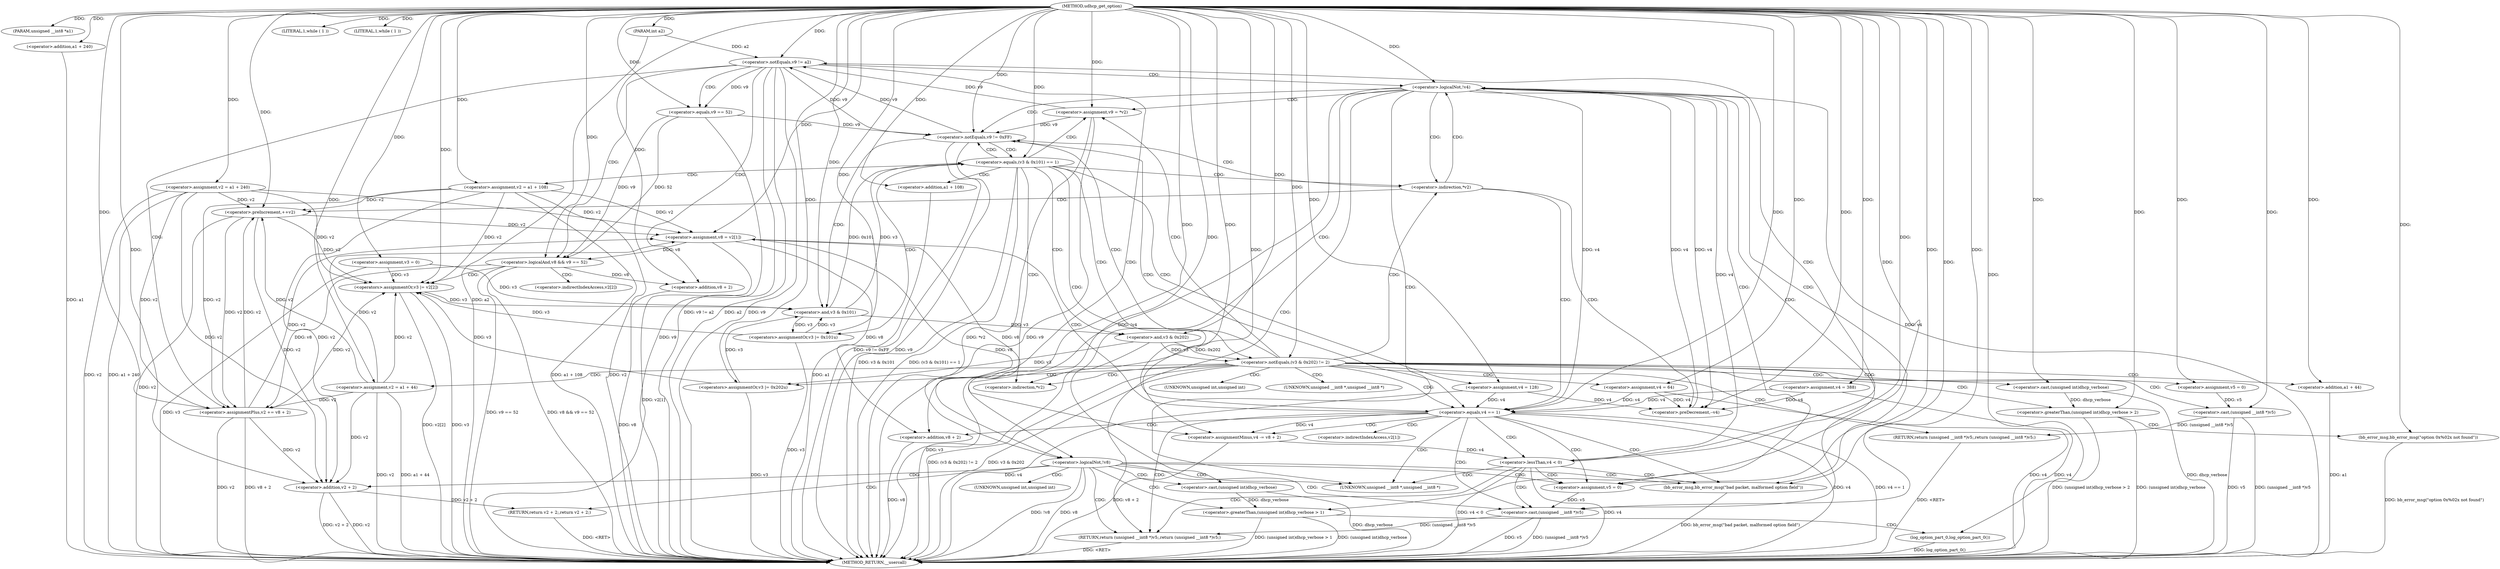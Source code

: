 digraph udhcp_get_option {  
"1000107" [label = "(METHOD,udhcp_get_option)" ]
"1000276" [label = "(METHOD_RETURN,__usercall)" ]
"1000108" [label = "(PARAM,unsigned __int8 *a1)" ]
"1000109" [label = "(PARAM,int a2)" ]
"1000117" [label = "(<operator>.assignment,v2 = a1 + 240)" ]
"1000119" [label = "(<operator>.addition,a1 + 240)" ]
"1000122" [label = "(<operator>.assignment,v3 = 0)" ]
"1000125" [label = "(<operator>.assignment,v4 = 388)" ]
"1000129" [label = "(LITERAL,1,while ( 1 ))" ]
"1000132" [label = "(LITERAL,1,while ( 1 ))" ]
"1000134" [label = "(<operator>.assignment,v9 = *v2)" ]
"1000142" [label = "(<operator>.preDecrement,--v4)" ]
"1000144" [label = "(<operator>.preIncrement,++v2)" ]
"1000148" [label = "(<operator>.logicalNot,!v4)" ]
"1000152" [label = "(<operator>.notEquals,v9 != 0xFF)" ]
"1000157" [label = "(<operator>.equals,(v3 & 0x101) == 1)" ]
"1000158" [label = "(<operator>.and,v3 & 0x101)" ]
"1000163" [label = "(<operators>.assignmentOr,v3 |= 0x101u)" ]
"1000166" [label = "(<operator>.assignment,v2 = a1 + 108)" ]
"1000168" [label = "(<operator>.addition,a1 + 108)" ]
"1000171" [label = "(<operator>.assignment,v4 = 128)" ]
"1000177" [label = "(<operator>.notEquals,(v3 & 0x202) != 2)" ]
"1000178" [label = "(<operator>.and,v3 & 0x202)" ]
"1000183" [label = "(<operator>.assignment,v5 = 0)" ]
"1000187" [label = "(<operator>.greaterThan,(unsigned int)dhcp_verbose > 2)" ]
"1000188" [label = "(<operator>.cast,(unsigned int)dhcp_verbose)" ]
"1000192" [label = "(bb_error_msg,bb_error_msg(\"option 0x%02x not found\"))" ]
"1000194" [label = "(RETURN,return (unsigned __int8 *)v5;,return (unsigned __int8 *)v5;)" ]
"1000195" [label = "(<operator>.cast,(unsigned __int8 *)v5)" ]
"1000198" [label = "(<operators>.assignmentOr,v3 |= 0x202u)" ]
"1000201" [label = "(<operator>.assignment,v2 = a1 + 44)" ]
"1000203" [label = "(<operator>.addition,a1 + 44)" ]
"1000206" [label = "(<operator>.assignment,v4 = 64)" ]
"1000210" [label = "(<operator>.equals,v4 == 1)" ]
"1000214" [label = "(<operator>.assignment,v8 = v2[1])" ]
"1000219" [label = "(<operator>.assignmentMinus,v4 -= v8 + 2)" ]
"1000221" [label = "(<operator>.addition,v8 + 2)" ]
"1000225" [label = "(<operator>.lessThan,v4 < 0)" ]
"1000230" [label = "(<operator>.notEquals,v9 != a2)" ]
"1000235" [label = "(<operator>.logicalAnd,v8 && v9 == 52)" ]
"1000237" [label = "(<operator>.equals,v9 == 52)" ]
"1000240" [label = "(<operators>.assignmentOr,v3 |= v2[2])" ]
"1000245" [label = "(<operator>.assignmentPlus,v2 += v8 + 2)" ]
"1000247" [label = "(<operator>.addition,v8 + 2)" ]
"1000252" [label = "(<operator>.logicalNot,!v8)" ]
"1000256" [label = "(<operator>.assignment,v5 = 0)" ]
"1000259" [label = "(bb_error_msg,bb_error_msg(\"bad packet, malformed option field\"))" ]
"1000261" [label = "(RETURN,return (unsigned __int8 *)v5;,return (unsigned __int8 *)v5;)" ]
"1000262" [label = "(<operator>.cast,(unsigned __int8 *)v5)" ]
"1000266" [label = "(<operator>.greaterThan,(unsigned int)dhcp_verbose > 1)" ]
"1000267" [label = "(<operator>.cast,(unsigned int)dhcp_verbose)" ]
"1000271" [label = "(log_option_part_0,log_option_part_0())" ]
"1000272" [label = "(RETURN,return v2 + 2;,return v2 + 2;)" ]
"1000273" [label = "(<operator>.addition,v2 + 2)" ]
"1000136" [label = "(<operator>.indirection,*v2)" ]
"1000139" [label = "(<operator>.indirection,*v2)" ]
"1000189" [label = "(UNKNOWN,unsigned int,unsigned int)" ]
"1000196" [label = "(UNKNOWN,unsigned __int8 *,unsigned __int8 *)" ]
"1000216" [label = "(<operator>.indirectIndexAccess,v2[1])" ]
"1000242" [label = "(<operator>.indirectIndexAccess,v2[2])" ]
"1000263" [label = "(UNKNOWN,unsigned __int8 *,unsigned __int8 *)" ]
"1000268" [label = "(UNKNOWN,unsigned int,unsigned int)" ]
  "1000267" -> "1000276"  [ label = "DDG: dhcp_verbose"] 
  "1000148" -> "1000276"  [ label = "DDG: v4"] 
  "1000195" -> "1000276"  [ label = "DDG: (unsigned __int8 *)v5"] 
  "1000163" -> "1000276"  [ label = "DDG: v3"] 
  "1000166" -> "1000276"  [ label = "DDG: v2"] 
  "1000134" -> "1000276"  [ label = "DDG: *v2"] 
  "1000266" -> "1000276"  [ label = "DDG: (unsigned int)dhcp_verbose"] 
  "1000198" -> "1000276"  [ label = "DDG: v3"] 
  "1000201" -> "1000276"  [ label = "DDG: a1 + 44"] 
  "1000119" -> "1000276"  [ label = "DDG: a1"] 
  "1000109" -> "1000276"  [ label = "DDG: a2"] 
  "1000259" -> "1000276"  [ label = "DDG: bb_error_msg(\"bad packet, malformed option field\")"] 
  "1000117" -> "1000276"  [ label = "DDG: v2"] 
  "1000177" -> "1000276"  [ label = "DDG: v3 & 0x202"] 
  "1000230" -> "1000276"  [ label = "DDG: v9 != a2"] 
  "1000210" -> "1000276"  [ label = "DDG: v4"] 
  "1000245" -> "1000276"  [ label = "DDG: v2"] 
  "1000157" -> "1000276"  [ label = "DDG: (v3 & 0x101) == 1"] 
  "1000219" -> "1000276"  [ label = "DDG: v8 + 2"] 
  "1000152" -> "1000276"  [ label = "DDG: v9 != 0xFF"] 
  "1000273" -> "1000276"  [ label = "DDG: v2"] 
  "1000117" -> "1000276"  [ label = "DDG: a1 + 240"] 
  "1000266" -> "1000276"  [ label = "DDG: (unsigned int)dhcp_verbose > 1"] 
  "1000152" -> "1000276"  [ label = "DDG: v9"] 
  "1000225" -> "1000276"  [ label = "DDG: v4"] 
  "1000240" -> "1000276"  [ label = "DDG: v3"] 
  "1000203" -> "1000276"  [ label = "DDG: a1"] 
  "1000148" -> "1000276"  [ label = "DDG: !v4"] 
  "1000252" -> "1000276"  [ label = "DDG: v8"] 
  "1000157" -> "1000276"  [ label = "DDG: v3 & 0x101"] 
  "1000245" -> "1000276"  [ label = "DDG: v8 + 2"] 
  "1000188" -> "1000276"  [ label = "DDG: dhcp_verbose"] 
  "1000235" -> "1000276"  [ label = "DDG: v9 == 52"] 
  "1000271" -> "1000276"  [ label = "DDG: log_option_part_0()"] 
  "1000230" -> "1000276"  [ label = "DDG: a2"] 
  "1000206" -> "1000276"  [ label = "DDG: v4"] 
  "1000221" -> "1000276"  [ label = "DDG: v8"] 
  "1000247" -> "1000276"  [ label = "DDG: v8"] 
  "1000252" -> "1000276"  [ label = "DDG: !v8"] 
  "1000225" -> "1000276"  [ label = "DDG: v4 < 0"] 
  "1000230" -> "1000276"  [ label = "DDG: v9"] 
  "1000187" -> "1000276"  [ label = "DDG: (unsigned int)dhcp_verbose"] 
  "1000134" -> "1000276"  [ label = "DDG: v9"] 
  "1000125" -> "1000276"  [ label = "DDG: v4"] 
  "1000192" -> "1000276"  [ label = "DDG: bb_error_msg(\"option 0x%02x not found\")"] 
  "1000187" -> "1000276"  [ label = "DDG: (unsigned int)dhcp_verbose > 2"] 
  "1000273" -> "1000276"  [ label = "DDG: v2 + 2"] 
  "1000177" -> "1000276"  [ label = "DDG: (v3 & 0x202) != 2"] 
  "1000240" -> "1000276"  [ label = "DDG: v2[2]"] 
  "1000178" -> "1000276"  [ label = "DDG: v3"] 
  "1000168" -> "1000276"  [ label = "DDG: a1"] 
  "1000262" -> "1000276"  [ label = "DDG: v5"] 
  "1000144" -> "1000276"  [ label = "DDG: v2"] 
  "1000214" -> "1000276"  [ label = "DDG: v2[1]"] 
  "1000210" -> "1000276"  [ label = "DDG: v4 == 1"] 
  "1000237" -> "1000276"  [ label = "DDG: v9"] 
  "1000262" -> "1000276"  [ label = "DDG: (unsigned __int8 *)v5"] 
  "1000171" -> "1000276"  [ label = "DDG: v4"] 
  "1000201" -> "1000276"  [ label = "DDG: v2"] 
  "1000195" -> "1000276"  [ label = "DDG: v5"] 
  "1000122" -> "1000276"  [ label = "DDG: v3"] 
  "1000166" -> "1000276"  [ label = "DDG: a1 + 108"] 
  "1000235" -> "1000276"  [ label = "DDG: v8 && v9 == 52"] 
  "1000261" -> "1000276"  [ label = "DDG: <RET>"] 
  "1000272" -> "1000276"  [ label = "DDG: <RET>"] 
  "1000194" -> "1000276"  [ label = "DDG: <RET>"] 
  "1000107" -> "1000108"  [ label = "DDG: "] 
  "1000107" -> "1000109"  [ label = "DDG: "] 
  "1000107" -> "1000117"  [ label = "DDG: "] 
  "1000107" -> "1000119"  [ label = "DDG: "] 
  "1000107" -> "1000122"  [ label = "DDG: "] 
  "1000107" -> "1000125"  [ label = "DDG: "] 
  "1000107" -> "1000129"  [ label = "DDG: "] 
  "1000107" -> "1000132"  [ label = "DDG: "] 
  "1000107" -> "1000134"  [ label = "DDG: "] 
  "1000148" -> "1000142"  [ label = "DDG: v4"] 
  "1000206" -> "1000142"  [ label = "DDG: v4"] 
  "1000125" -> "1000142"  [ label = "DDG: v4"] 
  "1000171" -> "1000142"  [ label = "DDG: v4"] 
  "1000107" -> "1000142"  [ label = "DDG: "] 
  "1000166" -> "1000144"  [ label = "DDG: v2"] 
  "1000117" -> "1000144"  [ label = "DDG: v2"] 
  "1000245" -> "1000144"  [ label = "DDG: v2"] 
  "1000201" -> "1000144"  [ label = "DDG: v2"] 
  "1000107" -> "1000144"  [ label = "DDG: "] 
  "1000142" -> "1000148"  [ label = "DDG: v4"] 
  "1000225" -> "1000148"  [ label = "DDG: v4"] 
  "1000107" -> "1000148"  [ label = "DDG: "] 
  "1000230" -> "1000152"  [ label = "DDG: v9"] 
  "1000134" -> "1000152"  [ label = "DDG: v9"] 
  "1000237" -> "1000152"  [ label = "DDG: v9"] 
  "1000107" -> "1000152"  [ label = "DDG: "] 
  "1000158" -> "1000157"  [ label = "DDG: v3"] 
  "1000158" -> "1000157"  [ label = "DDG: 0x101"] 
  "1000163" -> "1000158"  [ label = "DDG: v3"] 
  "1000198" -> "1000158"  [ label = "DDG: v3"] 
  "1000240" -> "1000158"  [ label = "DDG: v3"] 
  "1000122" -> "1000158"  [ label = "DDG: v3"] 
  "1000107" -> "1000158"  [ label = "DDG: "] 
  "1000107" -> "1000157"  [ label = "DDG: "] 
  "1000107" -> "1000163"  [ label = "DDG: "] 
  "1000158" -> "1000163"  [ label = "DDG: v3"] 
  "1000107" -> "1000166"  [ label = "DDG: "] 
  "1000107" -> "1000168"  [ label = "DDG: "] 
  "1000107" -> "1000171"  [ label = "DDG: "] 
  "1000178" -> "1000177"  [ label = "DDG: v3"] 
  "1000178" -> "1000177"  [ label = "DDG: 0x202"] 
  "1000158" -> "1000178"  [ label = "DDG: v3"] 
  "1000107" -> "1000178"  [ label = "DDG: "] 
  "1000107" -> "1000177"  [ label = "DDG: "] 
  "1000107" -> "1000183"  [ label = "DDG: "] 
  "1000188" -> "1000187"  [ label = "DDG: dhcp_verbose"] 
  "1000107" -> "1000188"  [ label = "DDG: "] 
  "1000107" -> "1000187"  [ label = "DDG: "] 
  "1000107" -> "1000192"  [ label = "DDG: "] 
  "1000195" -> "1000194"  [ label = "DDG: (unsigned __int8 *)v5"] 
  "1000183" -> "1000195"  [ label = "DDG: v5"] 
  "1000107" -> "1000195"  [ label = "DDG: "] 
  "1000107" -> "1000198"  [ label = "DDG: "] 
  "1000178" -> "1000198"  [ label = "DDG: v3"] 
  "1000107" -> "1000201"  [ label = "DDG: "] 
  "1000107" -> "1000203"  [ label = "DDG: "] 
  "1000107" -> "1000206"  [ label = "DDG: "] 
  "1000148" -> "1000210"  [ label = "DDG: v4"] 
  "1000206" -> "1000210"  [ label = "DDG: v4"] 
  "1000125" -> "1000210"  [ label = "DDG: v4"] 
  "1000171" -> "1000210"  [ label = "DDG: v4"] 
  "1000107" -> "1000210"  [ label = "DDG: "] 
  "1000166" -> "1000214"  [ label = "DDG: v2"] 
  "1000117" -> "1000214"  [ label = "DDG: v2"] 
  "1000245" -> "1000214"  [ label = "DDG: v2"] 
  "1000144" -> "1000214"  [ label = "DDG: v2"] 
  "1000201" -> "1000214"  [ label = "DDG: v2"] 
  "1000107" -> "1000214"  [ label = "DDG: "] 
  "1000214" -> "1000219"  [ label = "DDG: v8"] 
  "1000107" -> "1000219"  [ label = "DDG: "] 
  "1000210" -> "1000219"  [ label = "DDG: v4"] 
  "1000214" -> "1000221"  [ label = "DDG: v8"] 
  "1000107" -> "1000221"  [ label = "DDG: "] 
  "1000219" -> "1000225"  [ label = "DDG: v4"] 
  "1000107" -> "1000225"  [ label = "DDG: "] 
  "1000152" -> "1000230"  [ label = "DDG: v9"] 
  "1000134" -> "1000230"  [ label = "DDG: v9"] 
  "1000107" -> "1000230"  [ label = "DDG: "] 
  "1000109" -> "1000230"  [ label = "DDG: a2"] 
  "1000107" -> "1000235"  [ label = "DDG: "] 
  "1000214" -> "1000235"  [ label = "DDG: v8"] 
  "1000237" -> "1000235"  [ label = "DDG: v9"] 
  "1000237" -> "1000235"  [ label = "DDG: 52"] 
  "1000230" -> "1000237"  [ label = "DDG: v9"] 
  "1000107" -> "1000237"  [ label = "DDG: "] 
  "1000166" -> "1000240"  [ label = "DDG: v2"] 
  "1000117" -> "1000240"  [ label = "DDG: v2"] 
  "1000245" -> "1000240"  [ label = "DDG: v2"] 
  "1000144" -> "1000240"  [ label = "DDG: v2"] 
  "1000201" -> "1000240"  [ label = "DDG: v2"] 
  "1000163" -> "1000240"  [ label = "DDG: v3"] 
  "1000198" -> "1000240"  [ label = "DDG: v3"] 
  "1000122" -> "1000240"  [ label = "DDG: v3"] 
  "1000107" -> "1000240"  [ label = "DDG: "] 
  "1000235" -> "1000245"  [ label = "DDG: v8"] 
  "1000107" -> "1000245"  [ label = "DDG: "] 
  "1000166" -> "1000245"  [ label = "DDG: v2"] 
  "1000117" -> "1000245"  [ label = "DDG: v2"] 
  "1000144" -> "1000245"  [ label = "DDG: v2"] 
  "1000201" -> "1000245"  [ label = "DDG: v2"] 
  "1000235" -> "1000247"  [ label = "DDG: v8"] 
  "1000107" -> "1000247"  [ label = "DDG: "] 
  "1000107" -> "1000252"  [ label = "DDG: "] 
  "1000214" -> "1000252"  [ label = "DDG: v8"] 
  "1000107" -> "1000256"  [ label = "DDG: "] 
  "1000107" -> "1000259"  [ label = "DDG: "] 
  "1000262" -> "1000261"  [ label = "DDG: (unsigned __int8 *)v5"] 
  "1000256" -> "1000262"  [ label = "DDG: v5"] 
  "1000107" -> "1000262"  [ label = "DDG: "] 
  "1000267" -> "1000266"  [ label = "DDG: dhcp_verbose"] 
  "1000107" -> "1000267"  [ label = "DDG: "] 
  "1000107" -> "1000266"  [ label = "DDG: "] 
  "1000107" -> "1000271"  [ label = "DDG: "] 
  "1000273" -> "1000272"  [ label = "DDG: v2 + 2"] 
  "1000166" -> "1000273"  [ label = "DDG: v2"] 
  "1000117" -> "1000273"  [ label = "DDG: v2"] 
  "1000245" -> "1000273"  [ label = "DDG: v2"] 
  "1000144" -> "1000273"  [ label = "DDG: v2"] 
  "1000201" -> "1000273"  [ label = "DDG: v2"] 
  "1000107" -> "1000273"  [ label = "DDG: "] 
  "1000139" -> "1000144"  [ label = "CDG: "] 
  "1000139" -> "1000142"  [ label = "CDG: "] 
  "1000139" -> "1000148"  [ label = "CDG: "] 
  "1000139" -> "1000210"  [ label = "CDG: "] 
  "1000139" -> "1000152"  [ label = "CDG: "] 
  "1000148" -> "1000256"  [ label = "CDG: "] 
  "1000148" -> "1000263"  [ label = "CDG: "] 
  "1000148" -> "1000262"  [ label = "CDG: "] 
  "1000148" -> "1000261"  [ label = "CDG: "] 
  "1000148" -> "1000259"  [ label = "CDG: "] 
  "1000148" -> "1000139"  [ label = "CDG: "] 
  "1000148" -> "1000136"  [ label = "CDG: "] 
  "1000148" -> "1000134"  [ label = "CDG: "] 
  "1000148" -> "1000152"  [ label = "CDG: "] 
  "1000152" -> "1000210"  [ label = "CDG: "] 
  "1000152" -> "1000158"  [ label = "CDG: "] 
  "1000152" -> "1000157"  [ label = "CDG: "] 
  "1000157" -> "1000171"  [ label = "CDG: "] 
  "1000157" -> "1000168"  [ label = "CDG: "] 
  "1000157" -> "1000166"  [ label = "CDG: "] 
  "1000157" -> "1000163"  [ label = "CDG: "] 
  "1000157" -> "1000178"  [ label = "CDG: "] 
  "1000157" -> "1000177"  [ label = "CDG: "] 
  "1000157" -> "1000210"  [ label = "CDG: "] 
  "1000157" -> "1000139"  [ label = "CDG: "] 
  "1000157" -> "1000136"  [ label = "CDG: "] 
  "1000157" -> "1000134"  [ label = "CDG: "] 
  "1000157" -> "1000152"  [ label = "CDG: "] 
  "1000177" -> "1000189"  [ label = "CDG: "] 
  "1000177" -> "1000188"  [ label = "CDG: "] 
  "1000177" -> "1000187"  [ label = "CDG: "] 
  "1000177" -> "1000183"  [ label = "CDG: "] 
  "1000177" -> "1000206"  [ label = "CDG: "] 
  "1000177" -> "1000203"  [ label = "CDG: "] 
  "1000177" -> "1000201"  [ label = "CDG: "] 
  "1000177" -> "1000198"  [ label = "CDG: "] 
  "1000177" -> "1000196"  [ label = "CDG: "] 
  "1000177" -> "1000195"  [ label = "CDG: "] 
  "1000177" -> "1000194"  [ label = "CDG: "] 
  "1000177" -> "1000210"  [ label = "CDG: "] 
  "1000177" -> "1000139"  [ label = "CDG: "] 
  "1000177" -> "1000136"  [ label = "CDG: "] 
  "1000177" -> "1000134"  [ label = "CDG: "] 
  "1000177" -> "1000152"  [ label = "CDG: "] 
  "1000187" -> "1000192"  [ label = "CDG: "] 
  "1000210" -> "1000221"  [ label = "CDG: "] 
  "1000210" -> "1000219"  [ label = "CDG: "] 
  "1000210" -> "1000216"  [ label = "CDG: "] 
  "1000210" -> "1000214"  [ label = "CDG: "] 
  "1000210" -> "1000225"  [ label = "CDG: "] 
  "1000210" -> "1000256"  [ label = "CDG: "] 
  "1000210" -> "1000263"  [ label = "CDG: "] 
  "1000210" -> "1000262"  [ label = "CDG: "] 
  "1000210" -> "1000261"  [ label = "CDG: "] 
  "1000210" -> "1000259"  [ label = "CDG: "] 
  "1000225" -> "1000230"  [ label = "CDG: "] 
  "1000225" -> "1000256"  [ label = "CDG: "] 
  "1000225" -> "1000263"  [ label = "CDG: "] 
  "1000225" -> "1000262"  [ label = "CDG: "] 
  "1000225" -> "1000261"  [ label = "CDG: "] 
  "1000225" -> "1000259"  [ label = "CDG: "] 
  "1000230" -> "1000235"  [ label = "CDG: "] 
  "1000230" -> "1000252"  [ label = "CDG: "] 
  "1000230" -> "1000247"  [ label = "CDG: "] 
  "1000230" -> "1000245"  [ label = "CDG: "] 
  "1000230" -> "1000148"  [ label = "CDG: "] 
  "1000230" -> "1000237"  [ label = "CDG: "] 
  "1000235" -> "1000240"  [ label = "CDG: "] 
  "1000235" -> "1000242"  [ label = "CDG: "] 
  "1000252" -> "1000256"  [ label = "CDG: "] 
  "1000252" -> "1000272"  [ label = "CDG: "] 
  "1000252" -> "1000268"  [ label = "CDG: "] 
  "1000252" -> "1000267"  [ label = "CDG: "] 
  "1000252" -> "1000266"  [ label = "CDG: "] 
  "1000252" -> "1000263"  [ label = "CDG: "] 
  "1000252" -> "1000262"  [ label = "CDG: "] 
  "1000252" -> "1000261"  [ label = "CDG: "] 
  "1000252" -> "1000259"  [ label = "CDG: "] 
  "1000252" -> "1000273"  [ label = "CDG: "] 
  "1000266" -> "1000271"  [ label = "CDG: "] 
}
